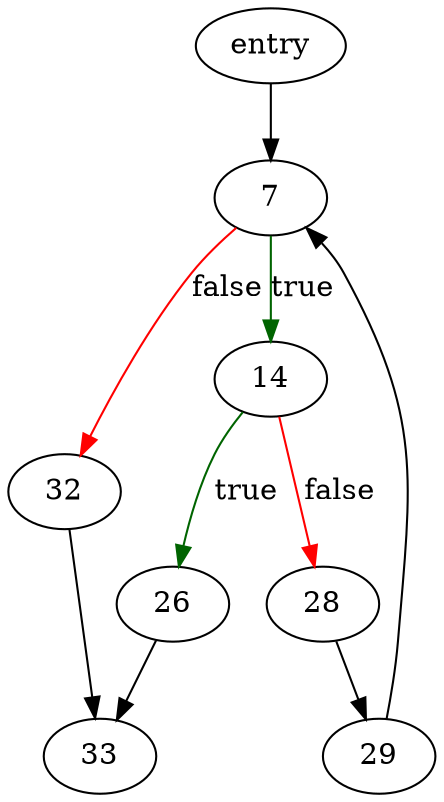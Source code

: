 digraph "columnIndex" {
	// Node definitions.
	2 [label=entry];
	7;
	14;
	26;
	28;
	29;
	32;
	33;

	// Edge definitions.
	2 -> 7;
	7 -> 14 [
		color=darkgreen
		label=true
	];
	7 -> 32 [
		color=red
		label=false
	];
	14 -> 26 [
		color=darkgreen
		label=true
	];
	14 -> 28 [
		color=red
		label=false
	];
	26 -> 33;
	28 -> 29;
	29 -> 7;
	32 -> 33;
}